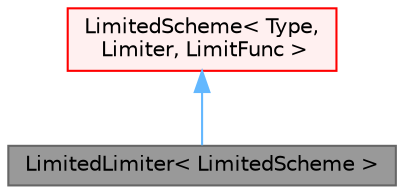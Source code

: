 digraph "LimitedLimiter&lt; LimitedScheme &gt;"
{
 // LATEX_PDF_SIZE
  bgcolor="transparent";
  edge [fontname=Helvetica,fontsize=10,labelfontname=Helvetica,labelfontsize=10];
  node [fontname=Helvetica,fontsize=10,shape=box,height=0.2,width=0.4];
  Node1 [id="Node000001",label="LimitedLimiter\< LimitedScheme \>",height=0.2,width=0.4,color="gray40", fillcolor="grey60", style="filled", fontcolor="black",tooltip="Foam::LimitedLimiter."];
  Node2 -> Node1 [id="edge1_Node000001_Node000002",dir="back",color="steelblue1",style="solid",tooltip=" "];
  Node2 [id="Node000002",label="LimitedScheme\< Type,\l Limiter, LimitFunc \>",height=0.2,width=0.4,color="red", fillcolor="#FFF0F0", style="filled",URL="$classFoam_1_1LimitedScheme.html",tooltip="Class to create NVD/TVD limited weighting-factors."];
}
